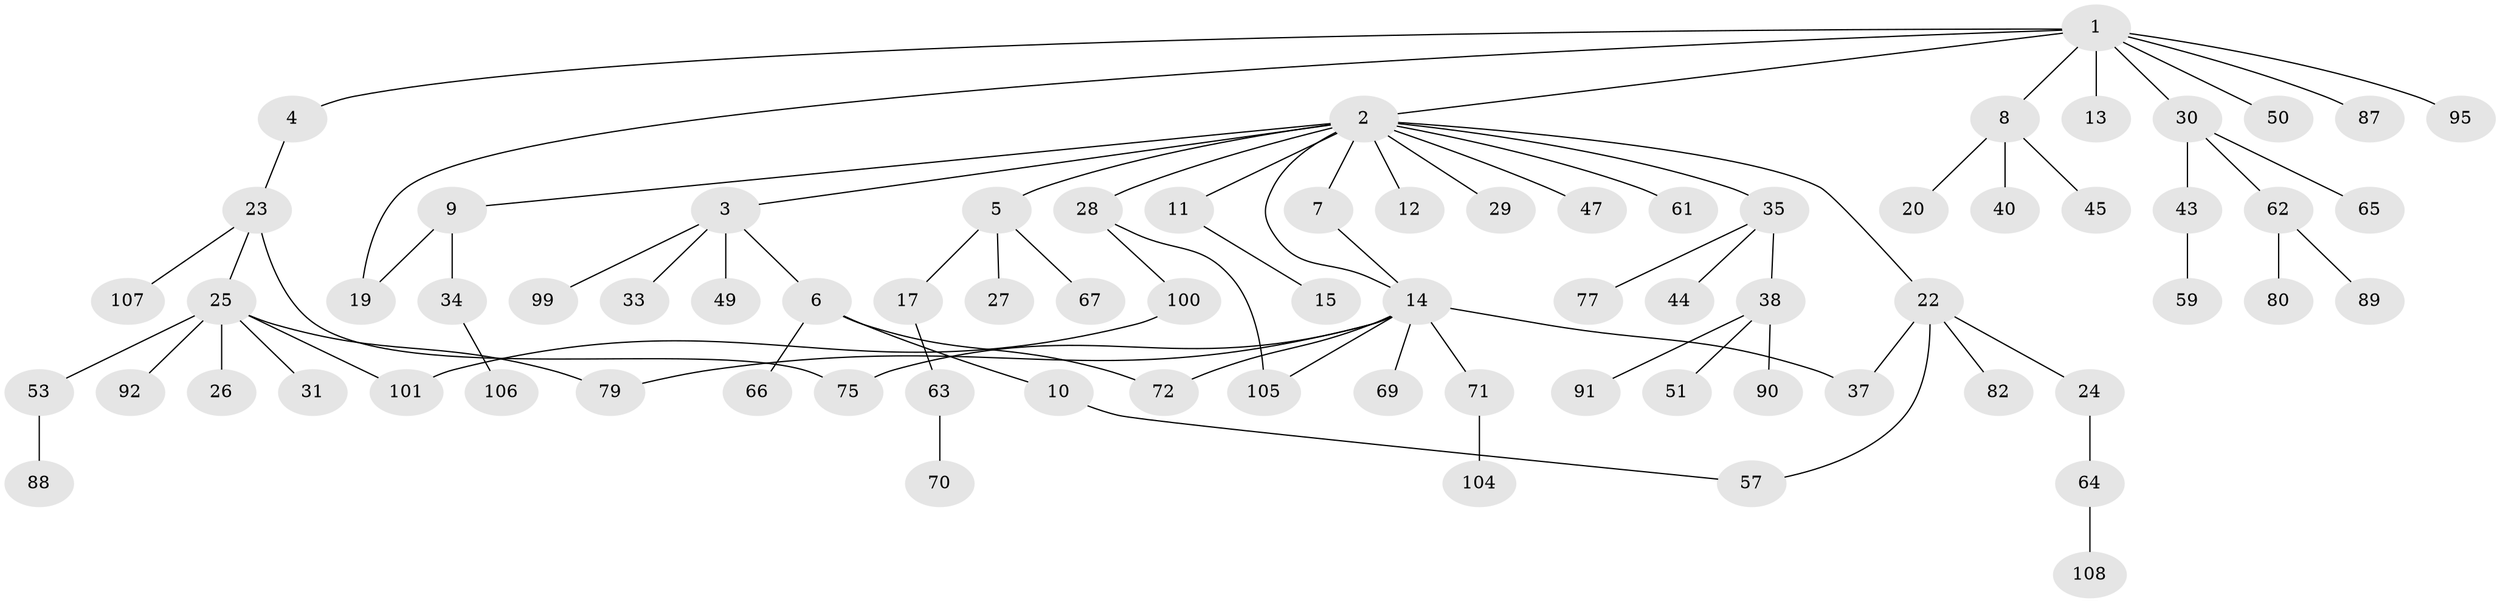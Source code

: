 // Generated by graph-tools (version 1.1) at 2025/51/02/27/25 19:51:37]
// undirected, 75 vertices, 83 edges
graph export_dot {
graph [start="1"]
  node [color=gray90,style=filled];
  1 [super="+42"];
  2 [super="+16"];
  3 [super="+93"];
  4 [super="+21"];
  5;
  6 [super="+18"];
  7;
  8;
  9;
  10 [super="+58"];
  11 [super="+52"];
  12;
  13;
  14 [super="+56"];
  15 [super="+86"];
  17 [super="+78"];
  19;
  20;
  22 [super="+36"];
  23 [super="+60"];
  24 [super="+41"];
  25 [super="+32"];
  26;
  27 [super="+76"];
  28 [super="+48"];
  29 [super="+68"];
  30 [super="+39"];
  31 [super="+73"];
  33;
  34 [super="+74"];
  35 [super="+84"];
  37 [super="+54"];
  38 [super="+102"];
  40 [super="+46"];
  43;
  44 [super="+55"];
  45;
  47;
  49;
  50;
  51;
  53;
  57 [super="+94"];
  59 [super="+96"];
  61;
  62 [super="+81"];
  63;
  64;
  65;
  66 [super="+97"];
  67 [super="+83"];
  69;
  70;
  71;
  72 [super="+98"];
  75 [super="+103"];
  77;
  79 [super="+85"];
  80;
  82;
  87;
  88;
  89;
  90;
  91;
  92;
  95;
  99;
  100;
  101;
  104;
  105;
  106;
  107;
  108;
  1 -- 2;
  1 -- 4;
  1 -- 8;
  1 -- 13;
  1 -- 19;
  1 -- 30;
  1 -- 87;
  1 -- 95;
  1 -- 50;
  2 -- 3;
  2 -- 5;
  2 -- 7;
  2 -- 9;
  2 -- 11;
  2 -- 12;
  2 -- 14;
  2 -- 47;
  2 -- 35;
  2 -- 61;
  2 -- 22;
  2 -- 28;
  2 -- 29;
  3 -- 6;
  3 -- 33;
  3 -- 49;
  3 -- 99;
  4 -- 23;
  5 -- 17;
  5 -- 27;
  5 -- 67;
  6 -- 10;
  6 -- 66;
  6 -- 72;
  7 -- 14;
  8 -- 20;
  8 -- 40;
  8 -- 45;
  9 -- 34;
  9 -- 19;
  10 -- 57;
  11 -- 15;
  14 -- 37;
  14 -- 69;
  14 -- 71;
  14 -- 105;
  14 -- 72;
  14 -- 79;
  14 -- 75;
  17 -- 63;
  22 -- 24;
  22 -- 57;
  22 -- 37;
  22 -- 82;
  23 -- 25;
  23 -- 107;
  23 -- 75;
  24 -- 64;
  25 -- 26;
  25 -- 31;
  25 -- 92;
  25 -- 101;
  25 -- 53;
  25 -- 79;
  28 -- 100;
  28 -- 105;
  30 -- 65;
  30 -- 62;
  30 -- 43;
  34 -- 106;
  35 -- 38;
  35 -- 44;
  35 -- 77;
  38 -- 51;
  38 -- 90;
  38 -- 91;
  43 -- 59;
  53 -- 88;
  62 -- 80;
  62 -- 89;
  63 -- 70;
  64 -- 108;
  71 -- 104;
  100 -- 101;
}
